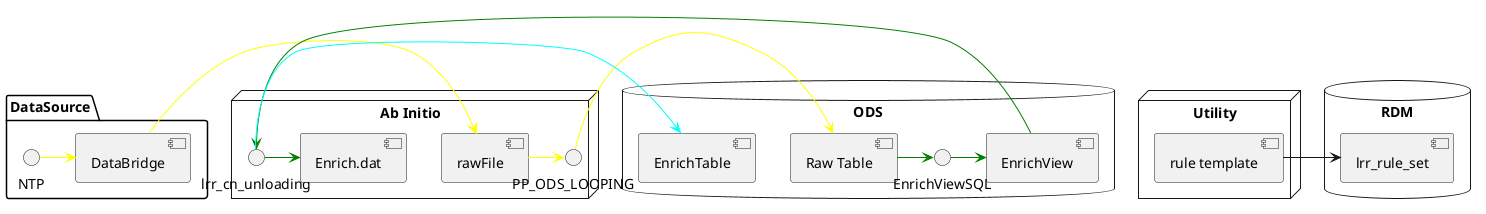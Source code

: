 @startuml

package "DataSource" {
NTP -[#yellow]> [DataBridge]
}
node "Ab Initio" {
[rawFile]
() PP_ODS_LOOPING
() lrr_cn_unloading
[Enrich.dat]
}


node "Utility"{
[rule template]
}
database "RDM"{
[lrr_rule_set]
}
database "ODS"{
[Raw Table]
[EnrichTable]
[EnrichView]
() EnrichViewSQL
}

[DataBridge] -[#yellow]> [rawFile]
rawFile -[#yellow]> PP_ODS_LOOPING
[EnrichView]-[#green]>lrr_cn_unloading
PP_ODS_LOOPING -[#yellow]> [Raw Table]
[Raw Table] -[#green]> EnrichViewSQL
EnrichViewSQL-[#green]>[EnrichView]
lrr_cn_unloading-[#green]> [Enrich.dat]
lrr_cn_unloading-[#cyan]> [EnrichTable]
[rule template] -> lrr_rule_set


@enduml

